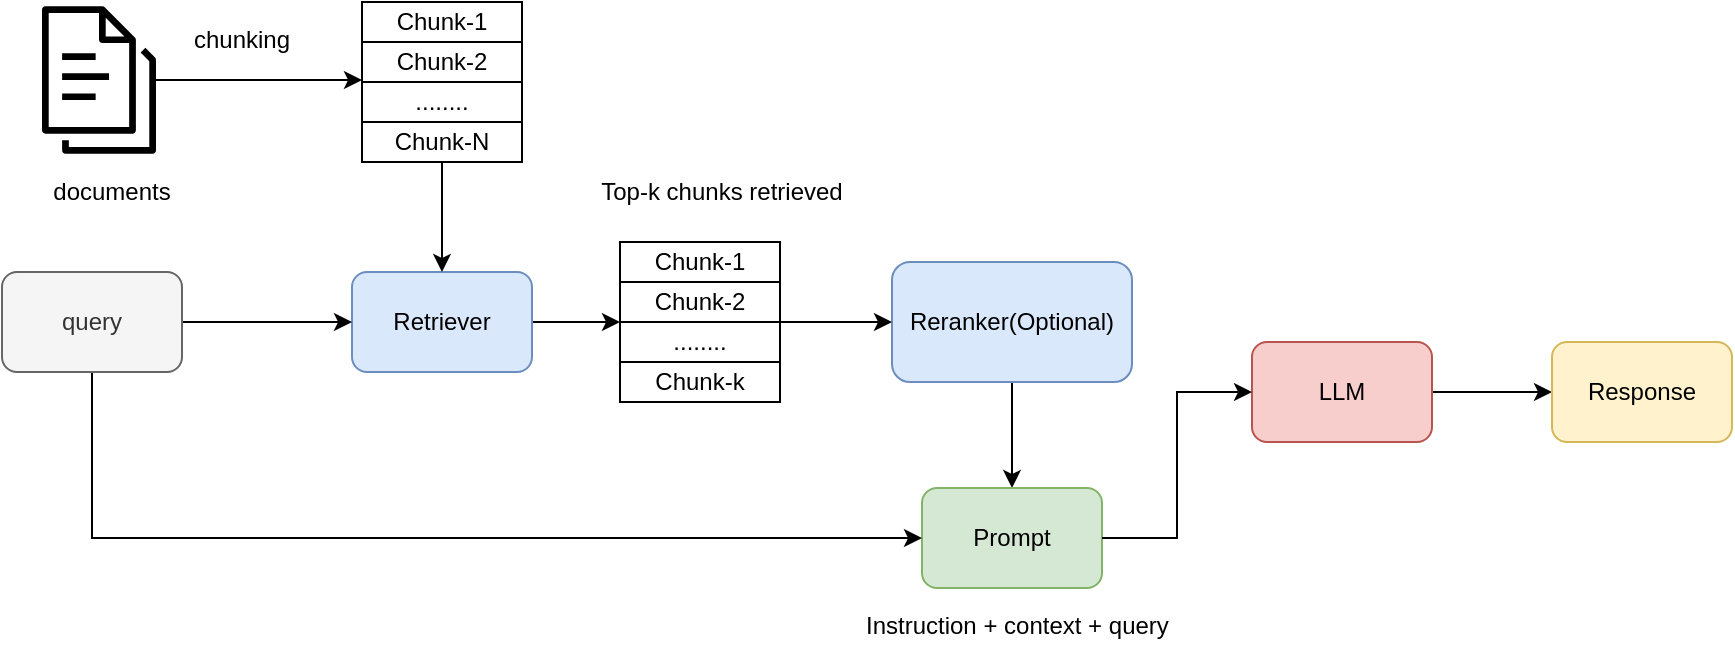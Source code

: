 <mxfile version="28.2.8">
  <diagram name="Page-1" id="yMzBfvs_bjOW8xMQorPg">
    <mxGraphModel dx="1220" dy="786" grid="1" gridSize="10" guides="1" tooltips="1" connect="1" arrows="1" fold="1" page="1" pageScale="1" pageWidth="827" pageHeight="1169" math="0" shadow="0">
      <root>
        <mxCell id="0" />
        <mxCell id="1" parent="0" />
        <mxCell id="LYdptkcRTfElj6LjSpJ_-1" value="" style="group" vertex="1" connectable="0" parent="1">
          <mxGeometry x="570" y="230" width="80" height="80" as="geometry" />
        </mxCell>
        <mxCell id="LYdptkcRTfElj6LjSpJ_-2" value="Chunk-1" style="rounded=0;whiteSpace=wrap;html=1;" vertex="1" parent="LYdptkcRTfElj6LjSpJ_-1">
          <mxGeometry width="80" height="20" as="geometry" />
        </mxCell>
        <mxCell id="LYdptkcRTfElj6LjSpJ_-3" value="Chunk-2" style="rounded=0;whiteSpace=wrap;html=1;" vertex="1" parent="LYdptkcRTfElj6LjSpJ_-1">
          <mxGeometry y="20" width="80" height="20" as="geometry" />
        </mxCell>
        <mxCell id="LYdptkcRTfElj6LjSpJ_-4" value="........" style="rounded=0;whiteSpace=wrap;html=1;" vertex="1" parent="LYdptkcRTfElj6LjSpJ_-1">
          <mxGeometry y="40" width="80" height="20" as="geometry" />
        </mxCell>
        <mxCell id="LYdptkcRTfElj6LjSpJ_-5" value="Chunk-N" style="rounded=0;whiteSpace=wrap;html=1;" vertex="1" parent="LYdptkcRTfElj6LjSpJ_-1">
          <mxGeometry y="60" width="80" height="20" as="geometry" />
        </mxCell>
        <mxCell id="LYdptkcRTfElj6LjSpJ_-6" style="edgeStyle=orthogonalEdgeStyle;rounded=0;orthogonalLoop=1;jettySize=auto;html=1;" edge="1" parent="1" source="LYdptkcRTfElj6LjSpJ_-7">
          <mxGeometry relative="1" as="geometry">
            <mxPoint x="570" y="269" as="targetPoint" />
          </mxGeometry>
        </mxCell>
        <mxCell id="LYdptkcRTfElj6LjSpJ_-7" value="" style="sketch=0;outlineConnect=0;fontColor=#232F3E;gradientColor=none;fillColor=#000000;strokeColor=none;verticalLabelPosition=bottom;verticalAlign=top;align=center;html=1;fontSize=12;fontStyle=0;aspect=fixed;pointerEvents=1;shape=mxgraph.aws4.documents3;strokeWidth=1;" vertex="1" parent="1">
          <mxGeometry x="410" y="230" width="57" height="78" as="geometry" />
        </mxCell>
        <mxCell id="LYdptkcRTfElj6LjSpJ_-8" style="edgeStyle=orthogonalEdgeStyle;rounded=0;orthogonalLoop=1;jettySize=auto;html=1;entryX=0;entryY=0;entryDx=0;entryDy=0;" edge="1" parent="1" source="LYdptkcRTfElj6LjSpJ_-9" target="LYdptkcRTfElj6LjSpJ_-14">
          <mxGeometry relative="1" as="geometry">
            <Array as="points">
              <mxPoint x="695" y="390" />
              <mxPoint x="695" y="390" />
            </Array>
          </mxGeometry>
        </mxCell>
        <mxCell id="LYdptkcRTfElj6LjSpJ_-9" value="Retriever" style="rounded=1;whiteSpace=wrap;html=1;fillColor=#dae8fc;strokeColor=#6c8ebf;" vertex="1" parent="1">
          <mxGeometry x="565" y="365" width="90" height="50" as="geometry" />
        </mxCell>
        <mxCell id="LYdptkcRTfElj6LjSpJ_-10" value="" style="group" vertex="1" connectable="0" parent="1">
          <mxGeometry x="699" y="350" width="80" height="80" as="geometry" />
        </mxCell>
        <mxCell id="LYdptkcRTfElj6LjSpJ_-11" value="Chunk-1" style="rounded=0;whiteSpace=wrap;html=1;" vertex="1" parent="LYdptkcRTfElj6LjSpJ_-10">
          <mxGeometry width="80" height="20" as="geometry" />
        </mxCell>
        <mxCell id="LYdptkcRTfElj6LjSpJ_-12" style="edgeStyle=orthogonalEdgeStyle;rounded=0;orthogonalLoop=1;jettySize=auto;html=1;exitX=0.5;exitY=0;exitDx=0;exitDy=0;" edge="1" parent="LYdptkcRTfElj6LjSpJ_-10" source="LYdptkcRTfElj6LjSpJ_-13">
          <mxGeometry relative="1" as="geometry">
            <mxPoint x="10" y="30" as="targetPoint" />
          </mxGeometry>
        </mxCell>
        <mxCell id="LYdptkcRTfElj6LjSpJ_-13" value="Chunk-2" style="rounded=0;whiteSpace=wrap;html=1;" vertex="1" parent="LYdptkcRTfElj6LjSpJ_-10">
          <mxGeometry y="20" width="80" height="20" as="geometry" />
        </mxCell>
        <mxCell id="LYdptkcRTfElj6LjSpJ_-14" value="........" style="rounded=0;whiteSpace=wrap;html=1;" vertex="1" parent="LYdptkcRTfElj6LjSpJ_-10">
          <mxGeometry y="40" width="80" height="20" as="geometry" />
        </mxCell>
        <mxCell id="LYdptkcRTfElj6LjSpJ_-15" value="Chunk-k" style="rounded=0;whiteSpace=wrap;html=1;" vertex="1" parent="LYdptkcRTfElj6LjSpJ_-10">
          <mxGeometry y="60" width="80" height="20" as="geometry" />
        </mxCell>
        <mxCell id="LYdptkcRTfElj6LjSpJ_-16" value="chunking" style="text;html=1;whiteSpace=wrap;strokeColor=none;fillColor=none;align=center;verticalAlign=middle;rounded=0;" vertex="1" parent="1">
          <mxGeometry x="480" y="234" width="60" height="30" as="geometry" />
        </mxCell>
        <mxCell id="LYdptkcRTfElj6LjSpJ_-17" value="documents" style="text;html=1;whiteSpace=wrap;strokeColor=none;fillColor=none;align=center;verticalAlign=middle;rounded=0;" vertex="1" parent="1">
          <mxGeometry x="415" y="310" width="60" height="30" as="geometry" />
        </mxCell>
        <mxCell id="LYdptkcRTfElj6LjSpJ_-18" value="Top-k chunks retrieved" style="text;html=1;whiteSpace=wrap;strokeColor=none;fillColor=none;align=center;verticalAlign=middle;rounded=0;" vertex="1" parent="1">
          <mxGeometry x="685" y="310" width="130" height="30" as="geometry" />
        </mxCell>
        <mxCell id="LYdptkcRTfElj6LjSpJ_-19" value="" style="edgeStyle=orthogonalEdgeStyle;rounded=0;orthogonalLoop=1;jettySize=auto;html=1;" edge="1" parent="1" source="LYdptkcRTfElj6LjSpJ_-20" target="LYdptkcRTfElj6LjSpJ_-25">
          <mxGeometry relative="1" as="geometry" />
        </mxCell>
        <mxCell id="LYdptkcRTfElj6LjSpJ_-20" value="Reranker(Optional)" style="rounded=1;whiteSpace=wrap;html=1;fillColor=#dae8fc;strokeColor=#6c8ebf;" vertex="1" parent="1">
          <mxGeometry x="835" y="360" width="120" height="60" as="geometry" />
        </mxCell>
        <mxCell id="LYdptkcRTfElj6LjSpJ_-21" value="" style="edgeStyle=orthogonalEdgeStyle;rounded=0;orthogonalLoop=1;jettySize=auto;html=1;" edge="1" parent="1" source="LYdptkcRTfElj6LjSpJ_-22" target="LYdptkcRTfElj6LjSpJ_-32">
          <mxGeometry relative="1" as="geometry" />
        </mxCell>
        <mxCell id="LYdptkcRTfElj6LjSpJ_-22" value="LLM" style="rounded=1;whiteSpace=wrap;html=1;fillColor=#f8cecc;strokeColor=#b85450;" vertex="1" parent="1">
          <mxGeometry x="1015" y="400" width="90" height="50" as="geometry" />
        </mxCell>
        <mxCell id="LYdptkcRTfElj6LjSpJ_-23" value="" style="group" vertex="1" connectable="0" parent="1">
          <mxGeometry x="820" y="468" width="160" height="90" as="geometry" />
        </mxCell>
        <mxCell id="LYdptkcRTfElj6LjSpJ_-24" value="&lt;div style=&quot;text-align: center;&quot;&gt;&lt;span style=&quot;background-color: transparent; color: light-dark(rgb(0, 0, 0), rgb(255, 255, 255));&quot;&gt;Instruction + context + query&lt;/span&gt;&lt;/div&gt;" style="text;whiteSpace=wrap;html=1;" vertex="1" parent="LYdptkcRTfElj6LjSpJ_-23">
          <mxGeometry y="60" width="160" height="30" as="geometry" />
        </mxCell>
        <mxCell id="LYdptkcRTfElj6LjSpJ_-25" value="Prompt" style="rounded=1;whiteSpace=wrap;html=1;fillColor=#d5e8d4;strokeColor=#82b366;" vertex="1" parent="LYdptkcRTfElj6LjSpJ_-23">
          <mxGeometry x="30" y="5" width="90" height="50" as="geometry" />
        </mxCell>
        <mxCell id="LYdptkcRTfElj6LjSpJ_-26" value="" style="edgeStyle=orthogonalEdgeStyle;rounded=0;orthogonalLoop=1;jettySize=auto;html=1;" edge="1" parent="1" source="LYdptkcRTfElj6LjSpJ_-28" target="LYdptkcRTfElj6LjSpJ_-9">
          <mxGeometry relative="1" as="geometry" />
        </mxCell>
        <mxCell id="LYdptkcRTfElj6LjSpJ_-27" style="edgeStyle=orthogonalEdgeStyle;rounded=0;orthogonalLoop=1;jettySize=auto;html=1;entryX=0;entryY=0.5;entryDx=0;entryDy=0;" edge="1" parent="1" source="LYdptkcRTfElj6LjSpJ_-28" target="LYdptkcRTfElj6LjSpJ_-25">
          <mxGeometry relative="1" as="geometry">
            <Array as="points">
              <mxPoint x="435" y="498" />
            </Array>
          </mxGeometry>
        </mxCell>
        <mxCell id="LYdptkcRTfElj6LjSpJ_-28" value="query" style="rounded=1;whiteSpace=wrap;html=1;fillColor=#f5f5f5;strokeColor=#666666;fontColor=#333333;" vertex="1" parent="1">
          <mxGeometry x="390" y="365" width="90" height="50" as="geometry" />
        </mxCell>
        <mxCell id="LYdptkcRTfElj6LjSpJ_-29" style="edgeStyle=orthogonalEdgeStyle;rounded=0;orthogonalLoop=1;jettySize=auto;html=1;entryX=0;entryY=0.5;entryDx=0;entryDy=0;exitX=1;exitY=0;exitDx=0;exitDy=0;" edge="1" parent="1" source="LYdptkcRTfElj6LjSpJ_-14" target="LYdptkcRTfElj6LjSpJ_-20">
          <mxGeometry relative="1" as="geometry">
            <Array as="points">
              <mxPoint x="795" y="390" />
              <mxPoint x="795" y="390" />
            </Array>
          </mxGeometry>
        </mxCell>
        <mxCell id="LYdptkcRTfElj6LjSpJ_-30" value="" style="edgeStyle=orthogonalEdgeStyle;rounded=0;orthogonalLoop=1;jettySize=auto;html=1;" edge="1" parent="1" source="LYdptkcRTfElj6LjSpJ_-5" target="LYdptkcRTfElj6LjSpJ_-9">
          <mxGeometry relative="1" as="geometry" />
        </mxCell>
        <mxCell id="LYdptkcRTfElj6LjSpJ_-31" style="edgeStyle=orthogonalEdgeStyle;rounded=0;orthogonalLoop=1;jettySize=auto;html=1;entryX=0;entryY=0.5;entryDx=0;entryDy=0;" edge="1" parent="1" source="LYdptkcRTfElj6LjSpJ_-25" target="LYdptkcRTfElj6LjSpJ_-22">
          <mxGeometry relative="1" as="geometry" />
        </mxCell>
        <mxCell id="LYdptkcRTfElj6LjSpJ_-32" value="Response" style="rounded=1;whiteSpace=wrap;html=1;fillColor=#fff2cc;strokeColor=#d6b656;" vertex="1" parent="1">
          <mxGeometry x="1165" y="400" width="90" height="50" as="geometry" />
        </mxCell>
      </root>
    </mxGraphModel>
  </diagram>
</mxfile>
